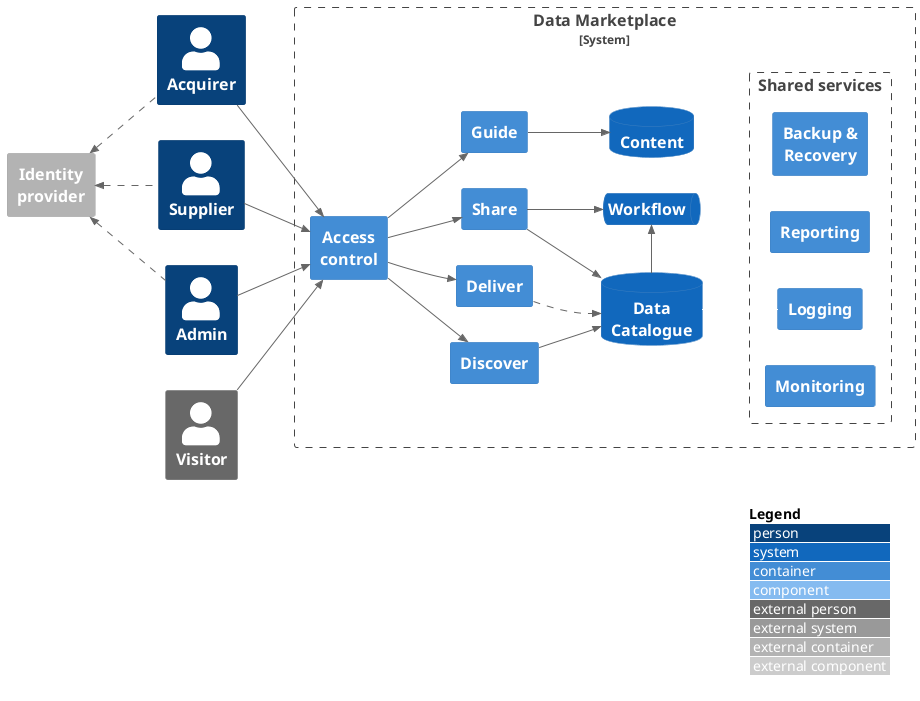 @startuml dm-c4-container 
!include <C4/C4_Container>
!include <C4/C4_Component>
left to right direction

  'title C4 Container diagram for Data Marketplace
  
  AddRelTag("dashed", $lineStyle=DashedLine())

  Person(acquirer, "Acquirer", "", $tags="mvp")
  Person(supplier, "Supplier", "", $tags="mvp")
  Person(admin, "Admin", "", $tags="tobe")

  Person_Ext(visitor, "Visitor", "", $tags="tobe")

  Container_Ext(idp, "Identity\nprovider", "", $tags="mvp")

  System_Boundary(dm, "Data Marketplace") {
  
    Container(am, "Access\ncontrol", "", $tags="tobe")
    Container(discover, "Discover", "", $tags="mvp")
    Container(share, "Share", "", $tags="mvp")
    Container(deliver, "Deliver", "", $tags="tobe") 
    Container(guide, "Guide", "", $tags="tobe") 
    SystemDb(catalog, "Data\nCatalogue", "", $tags="mvp")
    SystemQueue(workflow, "Workflow", $tags="tobe")
    SystemDb(cms, "Content", $tags="tobe")

    Boundary(common, "Shared services") {
      Container(logging, "Logging", "", $tags="tobe")
      Container(monitoring, "Monitoring", "", $tags="tobe")
      Container(reporting, "Reporting", "", $tags="tobe")  
      Container(backup, "Backup &\nRecovery", "", $tags="tobe")     
    }
    catalog -[#hidden]- logging 
    reporting -[#hidden] backup
  }

  Rel_U(supplier, idp, "", $tags="dashed")
  Rel_U(acquirer, idp, "", $tags="dashed")
  Rel_U(admin, idp, "", $tags="dashed")
  
  Rel(supplier, am, "")
  Rel(acquirer, am, "")
  Rel(admin, am, "")
  Rel(visitor, am, "")

  Rel(am, discover, "")
  Rel(am, share, "")
  Rel(am, deliver, "")
  Rel(am, guide, "")

  Rel(discover, catalog, "")
  Rel(share, catalog, "")
  Rel(deliver, catalog, "", $tags="dashed")
  
  Rel(share, workflow, "")
  Rel_R(catalog, workflow, "")

  Rel(guide, cms, "")

  LAYOUT_WITH_LEGEND()
  'HIDE_STEREOTYPE()

@enduml
